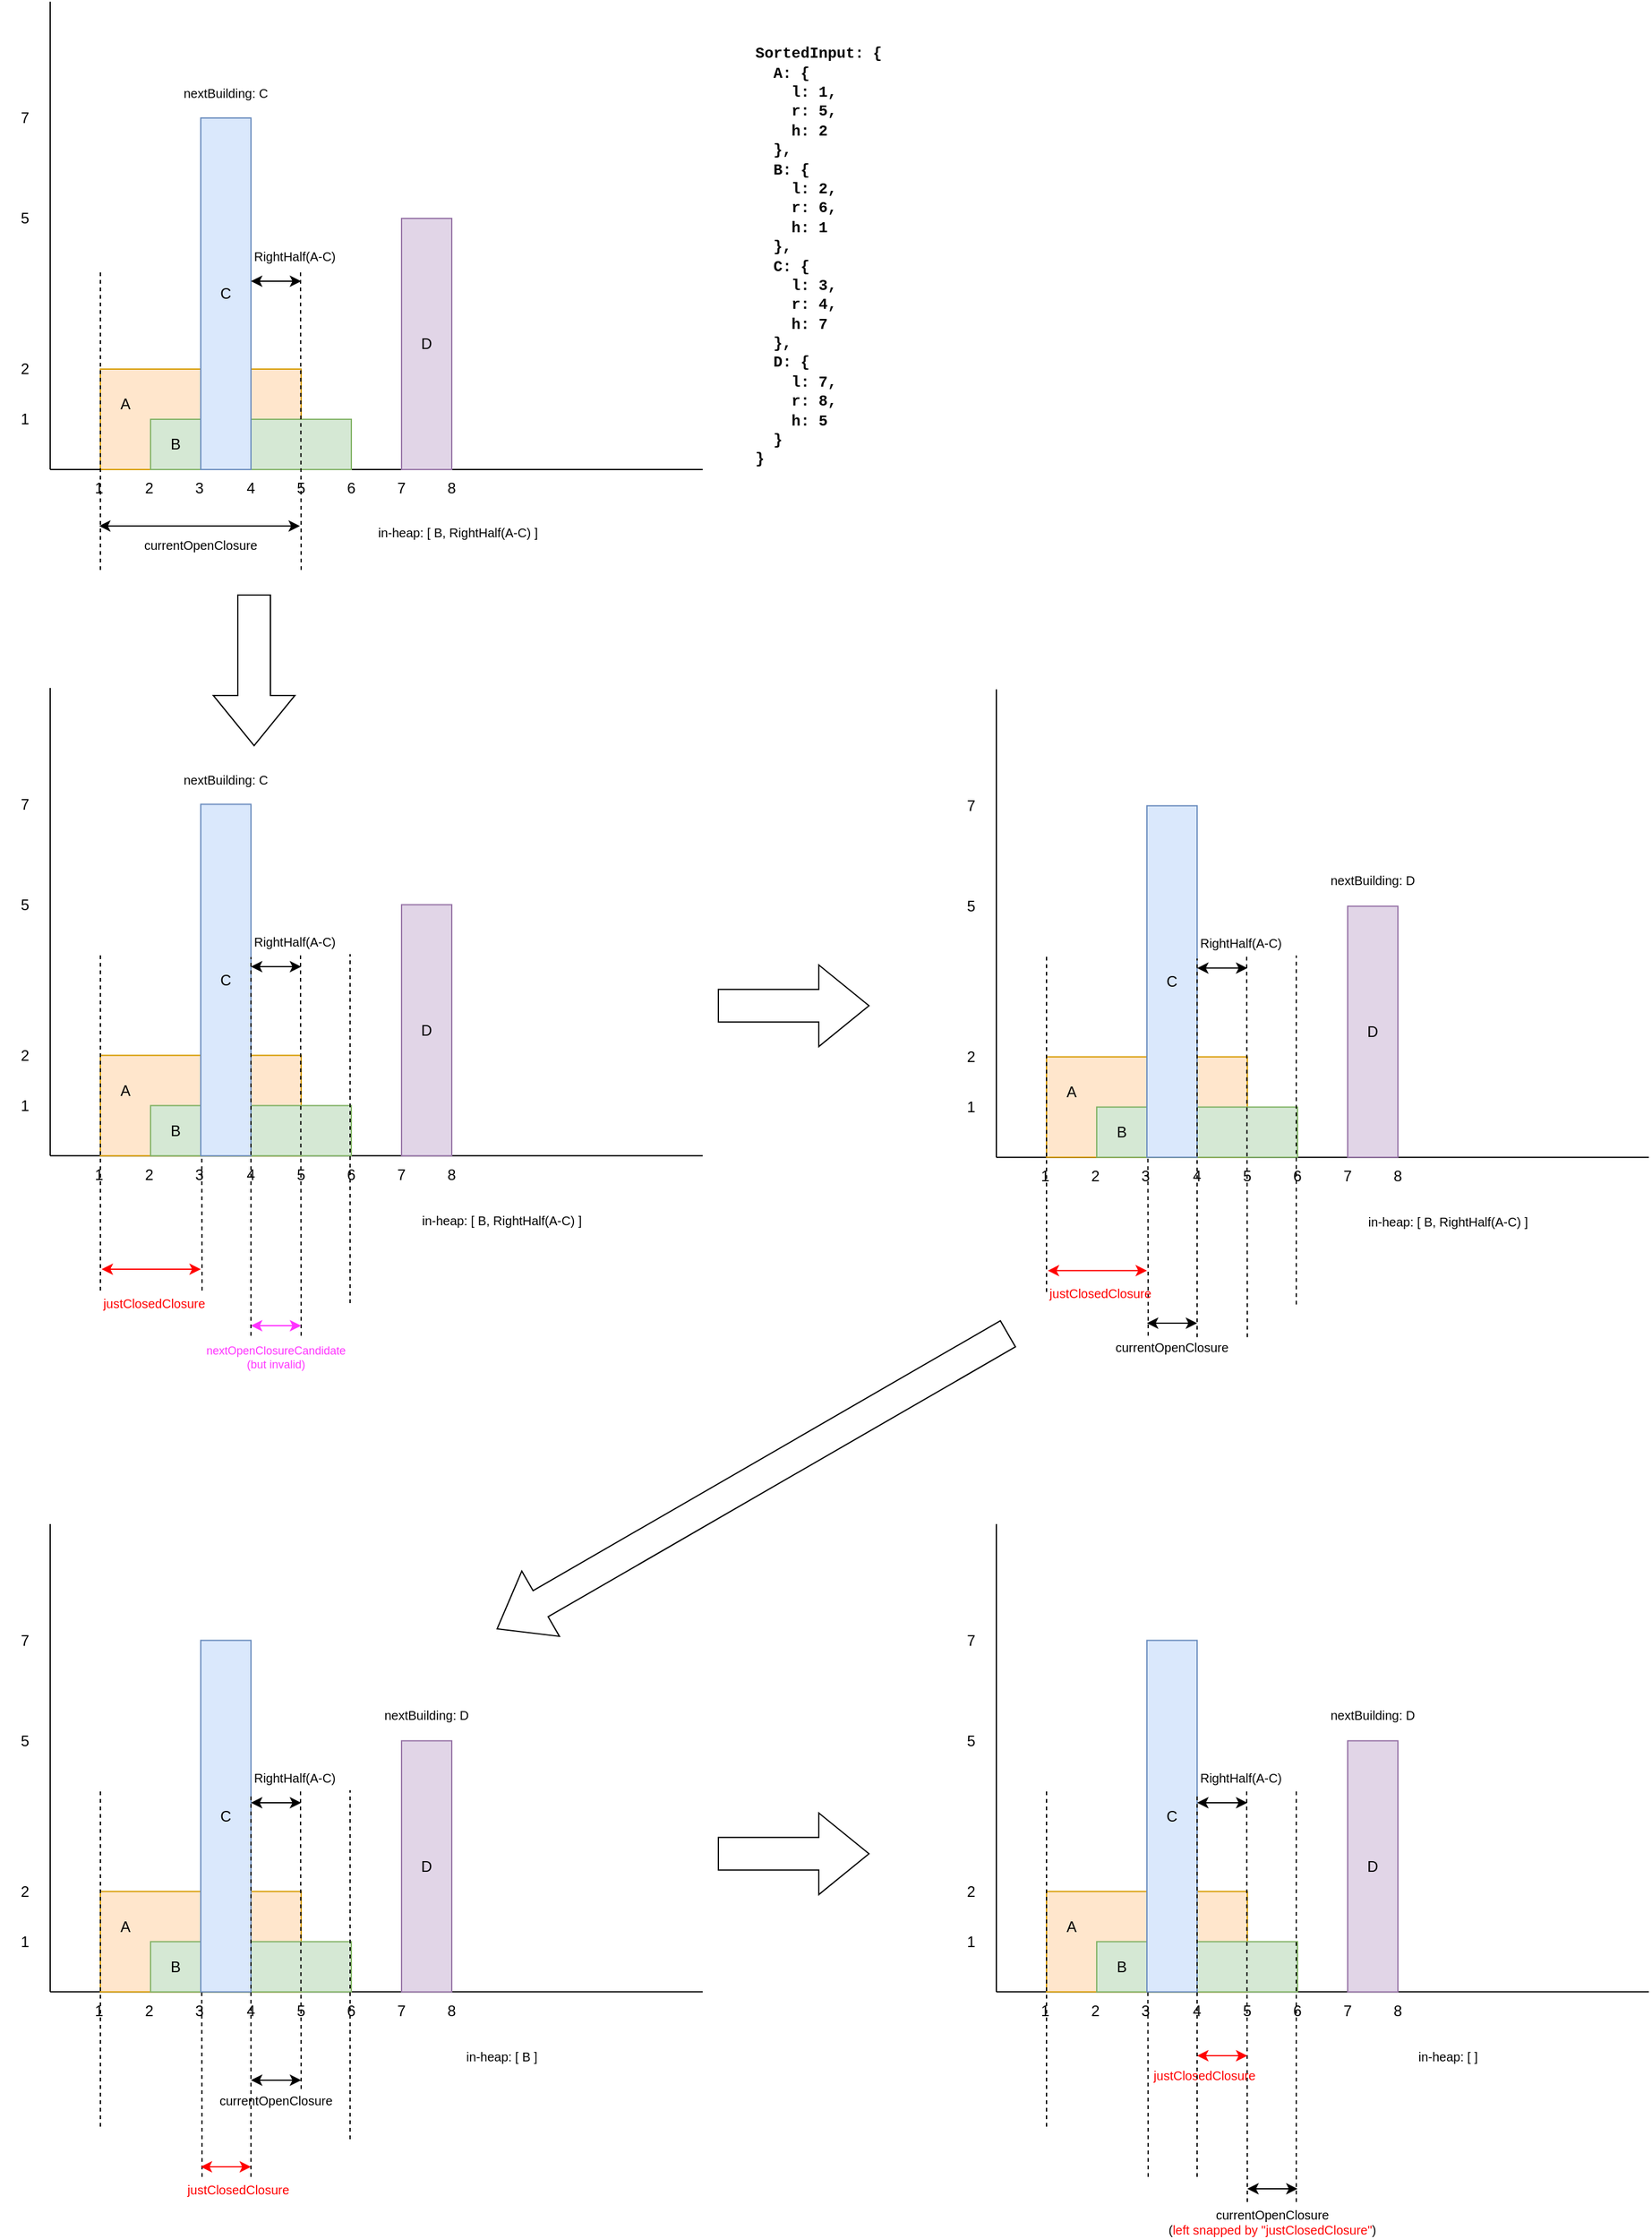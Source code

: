<mxfile version="12.4.2" type="device" pages="1"><diagram id="HxeMkuzWm_3UuA6j0s6W" name="Page-1"><mxGraphModel dx="782" dy="1675" grid="1" gridSize="10" guides="1" tooltips="1" connect="1" arrows="1" fold="1" page="1" pageScale="1" pageWidth="827" pageHeight="1169" math="0" shadow="0"><root><mxCell id="0"/><mxCell id="1" parent="0"/><mxCell id="lubWwQueUb9EpYyNy_FM-1" value="" style="endArrow=none;html=1;" parent="1" edge="1"><mxGeometry width="50" height="50" relative="1" as="geometry"><mxPoint x="120" y="320" as="sourcePoint"/><mxPoint x="640" y="320" as="targetPoint"/></mxGeometry></mxCell><mxCell id="lubWwQueUb9EpYyNy_FM-2" value="" style="endArrow=none;html=1;" parent="1" edge="1"><mxGeometry width="50" height="50" relative="1" as="geometry"><mxPoint x="120" y="320" as="sourcePoint"/><mxPoint x="120" y="-52.667" as="targetPoint"/></mxGeometry></mxCell><mxCell id="lubWwQueUb9EpYyNy_FM-3" value="1" style="text;html=1;strokeColor=none;fillColor=none;align=center;verticalAlign=middle;whiteSpace=wrap;rounded=0;" parent="1" vertex="1"><mxGeometry x="139" y="325" width="40" height="20" as="geometry"/></mxCell><mxCell id="lubWwQueUb9EpYyNy_FM-4" value="4" style="text;html=1;strokeColor=none;fillColor=none;align=center;verticalAlign=middle;whiteSpace=wrap;rounded=0;" parent="1" vertex="1"><mxGeometry x="260" y="325" width="40" height="20" as="geometry"/></mxCell><mxCell id="lubWwQueUb9EpYyNy_FM-5" value="2" style="text;html=1;strokeColor=none;fillColor=none;align=center;verticalAlign=middle;whiteSpace=wrap;rounded=0;" parent="1" vertex="1"><mxGeometry x="80" y="230" width="40" height="20" as="geometry"/></mxCell><mxCell id="lubWwQueUb9EpYyNy_FM-6" value="5" style="text;html=1;strokeColor=none;fillColor=none;align=center;verticalAlign=middle;whiteSpace=wrap;rounded=0;" parent="1" vertex="1"><mxGeometry x="80" y="110" width="40" height="20" as="geometry"/></mxCell><mxCell id="lubWwQueUb9EpYyNy_FM-7" value="7" style="text;html=1;strokeColor=none;fillColor=none;align=center;verticalAlign=middle;whiteSpace=wrap;rounded=0;" parent="1" vertex="1"><mxGeometry x="80" y="30" width="40" height="20" as="geometry"/></mxCell><mxCell id="lubWwQueUb9EpYyNy_FM-10" value="2" style="text;html=1;strokeColor=none;fillColor=none;align=center;verticalAlign=middle;whiteSpace=wrap;rounded=0;" parent="1" vertex="1"><mxGeometry x="179" y="325" width="40" height="20" as="geometry"/></mxCell><mxCell id="lubWwQueUb9EpYyNy_FM-11" value="3" style="text;html=1;strokeColor=none;fillColor=none;align=center;verticalAlign=middle;whiteSpace=wrap;rounded=0;" parent="1" vertex="1"><mxGeometry x="219" y="325" width="40" height="20" as="geometry"/></mxCell><mxCell id="lubWwQueUb9EpYyNy_FM-12" value="5" style="text;html=1;strokeColor=none;fillColor=none;align=center;verticalAlign=middle;whiteSpace=wrap;rounded=0;" parent="1" vertex="1"><mxGeometry x="300" y="325" width="40" height="20" as="geometry"/></mxCell><mxCell id="lubWwQueUb9EpYyNy_FM-13" value="6" style="text;html=1;strokeColor=none;fillColor=none;align=center;verticalAlign=middle;whiteSpace=wrap;rounded=0;" parent="1" vertex="1"><mxGeometry x="340" y="325" width="40" height="20" as="geometry"/></mxCell><mxCell id="lubWwQueUb9EpYyNy_FM-14" value="7" style="text;html=1;strokeColor=none;fillColor=none;align=center;verticalAlign=middle;whiteSpace=wrap;rounded=0;" parent="1" vertex="1"><mxGeometry x="380" y="325" width="40" height="20" as="geometry"/></mxCell><mxCell id="lubWwQueUb9EpYyNy_FM-8" value="A" style="rounded=0;whiteSpace=wrap;html=1;fillColor=#ffe6cc;strokeColor=#d79b00;verticalAlign=top;align=left;spacing=16;" parent="1" vertex="1"><mxGeometry x="160" y="240" width="160" height="80" as="geometry"/></mxCell><mxCell id="lubWwQueUb9EpYyNy_FM-15" value="B" style="rounded=0;whiteSpace=wrap;html=1;fillColor=#d5e8d4;strokeColor=#82b366;align=left;spacing=16;" parent="1" vertex="1"><mxGeometry x="200" y="280" width="160" height="40" as="geometry"/></mxCell><mxCell id="lubWwQueUb9EpYyNy_FM-16" value="1" style="text;html=1;strokeColor=none;fillColor=none;align=center;verticalAlign=middle;whiteSpace=wrap;rounded=0;" parent="1" vertex="1"><mxGeometry x="80" y="270" width="40" height="20" as="geometry"/></mxCell><mxCell id="lubWwQueUb9EpYyNy_FM-17" value="8" style="text;html=1;strokeColor=none;fillColor=none;align=center;verticalAlign=middle;whiteSpace=wrap;rounded=0;" parent="1" vertex="1"><mxGeometry x="420" y="325" width="40" height="20" as="geometry"/></mxCell><mxCell id="lubWwQueUb9EpYyNy_FM-18" value="D" style="rounded=0;whiteSpace=wrap;html=1;fillColor=#e1d5e7;strokeColor=#9673a6;" parent="1" vertex="1"><mxGeometry x="400" y="120" width="40" height="200" as="geometry"/></mxCell><mxCell id="lubWwQueUb9EpYyNy_FM-19" value="&lt;div&gt;&lt;font face=&quot;Courier New&quot;&gt;&lt;b&gt;SortedInput: {&lt;/b&gt;&lt;/font&gt;&lt;/div&gt;&lt;div&gt;&lt;font face=&quot;Courier New&quot;&gt;&lt;b&gt;&amp;nbsp; A: {&lt;/b&gt;&lt;/font&gt;&lt;/div&gt;&lt;div&gt;&lt;font face=&quot;Courier New&quot;&gt;&lt;b&gt;&amp;nbsp; &amp;nbsp; l: 1,&amp;nbsp;&lt;/b&gt;&lt;/font&gt;&lt;/div&gt;&lt;div&gt;&lt;font face=&quot;Courier New&quot;&gt;&lt;b&gt;&amp;nbsp; &amp;nbsp; r: 5,&amp;nbsp;&lt;/b&gt;&lt;/font&gt;&lt;/div&gt;&lt;div&gt;&lt;font face=&quot;Courier New&quot;&gt;&lt;b&gt;&amp;nbsp; &amp;nbsp; h: 2&lt;/b&gt;&lt;/font&gt;&lt;/div&gt;&lt;div&gt;&lt;font face=&quot;Courier New&quot;&gt;&lt;b&gt;&amp;nbsp; },&amp;nbsp;&lt;/b&gt;&lt;/font&gt;&lt;/div&gt;&lt;div&gt;&lt;font face=&quot;Courier New&quot;&gt;&lt;b&gt;&amp;nbsp; B: {&lt;/b&gt;&lt;/font&gt;&lt;/div&gt;&lt;div&gt;&lt;font face=&quot;Courier New&quot;&gt;&lt;b&gt;&amp;nbsp; &amp;nbsp; l: 2,&amp;nbsp;&lt;/b&gt;&lt;/font&gt;&lt;/div&gt;&lt;div&gt;&lt;font face=&quot;Courier New&quot;&gt;&lt;b&gt;&amp;nbsp; &amp;nbsp; r: 6,&amp;nbsp;&lt;/b&gt;&lt;/font&gt;&lt;/div&gt;&lt;div&gt;&lt;font face=&quot;Courier New&quot;&gt;&lt;b&gt;&amp;nbsp; &amp;nbsp; h: 1&lt;/b&gt;&lt;/font&gt;&lt;/div&gt;&lt;div&gt;&lt;font face=&quot;Courier New&quot;&gt;&lt;b&gt;&amp;nbsp; },&amp;nbsp;&lt;/b&gt;&lt;/font&gt;&lt;/div&gt;&lt;div&gt;&lt;font face=&quot;Courier New&quot;&gt;&lt;b&gt;&amp;nbsp; C: {&lt;/b&gt;&lt;/font&gt;&lt;/div&gt;&lt;div&gt;&lt;font face=&quot;Courier New&quot;&gt;&lt;b&gt;&amp;nbsp; &amp;nbsp; l: 3,&amp;nbsp;&lt;/b&gt;&lt;/font&gt;&lt;/div&gt;&lt;div&gt;&lt;font face=&quot;Courier New&quot;&gt;&lt;b&gt;&amp;nbsp; &amp;nbsp; r: 4,&amp;nbsp;&lt;/b&gt;&lt;/font&gt;&lt;/div&gt;&lt;div&gt;&lt;font face=&quot;Courier New&quot;&gt;&lt;b&gt;&amp;nbsp; &amp;nbsp; h: 7&lt;/b&gt;&lt;/font&gt;&lt;/div&gt;&lt;div&gt;&lt;font face=&quot;Courier New&quot;&gt;&lt;b&gt;&amp;nbsp; },&lt;/b&gt;&lt;/font&gt;&lt;/div&gt;&lt;div&gt;&lt;font face=&quot;Courier New&quot;&gt;&lt;b&gt;&amp;nbsp; D: {&lt;/b&gt;&lt;/font&gt;&lt;/div&gt;&lt;div&gt;&lt;font face=&quot;Courier New&quot;&gt;&lt;b&gt;&amp;nbsp; &amp;nbsp; l: 7,&lt;/b&gt;&lt;/font&gt;&lt;/div&gt;&lt;div&gt;&lt;font face=&quot;Courier New&quot;&gt;&lt;b&gt;&amp;nbsp; &amp;nbsp; r: 8,&lt;/b&gt;&lt;/font&gt;&lt;/div&gt;&lt;div&gt;&lt;font face=&quot;Courier New&quot;&gt;&lt;b&gt;&amp;nbsp; &amp;nbsp; h: 5&lt;/b&gt;&lt;/font&gt;&lt;/div&gt;&lt;div&gt;&lt;font face=&quot;Courier New&quot;&gt;&lt;b&gt;&amp;nbsp; }&lt;/b&gt;&lt;/font&gt;&lt;/div&gt;&lt;div&gt;&lt;font face=&quot;Courier New&quot;&gt;&lt;b&gt;}&lt;/b&gt;&lt;/font&gt;&lt;/div&gt;" style="text;html=1;strokeColor=none;fillColor=none;align=left;verticalAlign=middle;whiteSpace=wrap;rounded=0;" parent="1" vertex="1"><mxGeometry x="680" y="140" width="300" height="20" as="geometry"/></mxCell><mxCell id="lubWwQueUb9EpYyNy_FM-20" value="" style="endArrow=none;dashed=1;html=1;" parent="1" edge="1"><mxGeometry width="50" height="50" relative="1" as="geometry"><mxPoint x="160" y="400" as="sourcePoint"/><mxPoint x="160" y="160" as="targetPoint"/></mxGeometry></mxCell><mxCell id="lubWwQueUb9EpYyNy_FM-22" value="" style="endArrow=none;dashed=1;html=1;" parent="1" edge="1"><mxGeometry width="50" height="50" relative="1" as="geometry"><mxPoint x="320" y="400" as="sourcePoint"/><mxPoint x="319.5" y="160" as="targetPoint"/></mxGeometry></mxCell><mxCell id="lubWwQueUb9EpYyNy_FM-25" value="" style="endArrow=classic;startArrow=classic;html=1;" parent="1" edge="1"><mxGeometry width="50" height="50" relative="1" as="geometry"><mxPoint x="159" y="365" as="sourcePoint"/><mxPoint x="319" y="365" as="targetPoint"/></mxGeometry></mxCell><mxCell id="lubWwQueUb9EpYyNy_FM-26" value="currentOpenClosure" style="text;html=1;strokeColor=none;fillColor=none;align=center;verticalAlign=middle;whiteSpace=wrap;rounded=0;fontSize=10;" parent="1" vertex="1"><mxGeometry x="220" y="370" width="40" height="20" as="geometry"/></mxCell><mxCell id="lubWwQueUb9EpYyNy_FM-27" value="in-heap: [ B, RightHalf(A-C) ]" style="text;html=1;strokeColor=none;fillColor=none;align=center;verticalAlign=middle;whiteSpace=wrap;rounded=0;fontSize=10;" parent="1" vertex="1"><mxGeometry x="380" y="360" width="130" height="20" as="geometry"/></mxCell><mxCell id="lubWwQueUb9EpYyNy_FM-29" value="nextBuilding: C" style="text;html=1;strokeColor=none;fillColor=none;align=center;verticalAlign=middle;whiteSpace=wrap;rounded=0;fontSize=10;" parent="1" vertex="1"><mxGeometry x="220" y="10" width="80" height="20" as="geometry"/></mxCell><mxCell id="lubWwQueUb9EpYyNy_FM-60" value="" style="html=1;shadow=0;dashed=0;align=center;verticalAlign=middle;shape=mxgraph.arrows2.arrow;dy=0.6;dx=40;direction=south;notch=0;fontSize=10;" parent="1" vertex="1"><mxGeometry x="250" y="420" width="65" height="120" as="geometry"/></mxCell><mxCell id="lubWwQueUb9EpYyNy_FM-9" value="C" style="rounded=0;whiteSpace=wrap;html=1;fillColor=#dae8fc;strokeColor=#6c8ebf;" parent="1" vertex="1"><mxGeometry x="240" y="40" width="40" height="280" as="geometry"/></mxCell><mxCell id="G-t8yQFJqb7iV4SkO8Fx-1" value="" style="endArrow=none;html=1;" parent="1" edge="1"><mxGeometry width="50" height="50" relative="1" as="geometry"><mxPoint x="120" y="866.67" as="sourcePoint"/><mxPoint x="640" y="866.67" as="targetPoint"/></mxGeometry></mxCell><mxCell id="G-t8yQFJqb7iV4SkO8Fx-2" value="" style="endArrow=none;html=1;" parent="1" edge="1"><mxGeometry width="50" height="50" relative="1" as="geometry"><mxPoint x="120" y="866.67" as="sourcePoint"/><mxPoint x="120" y="494.003" as="targetPoint"/></mxGeometry></mxCell><mxCell id="G-t8yQFJqb7iV4SkO8Fx-3" value="1" style="text;html=1;strokeColor=none;fillColor=none;align=center;verticalAlign=middle;whiteSpace=wrap;rounded=0;" parent="1" vertex="1"><mxGeometry x="139" y="871.67" width="40" height="20" as="geometry"/></mxCell><mxCell id="G-t8yQFJqb7iV4SkO8Fx-4" value="4" style="text;html=1;strokeColor=none;fillColor=none;align=center;verticalAlign=middle;whiteSpace=wrap;rounded=0;" parent="1" vertex="1"><mxGeometry x="260" y="871.67" width="40" height="20" as="geometry"/></mxCell><mxCell id="G-t8yQFJqb7iV4SkO8Fx-5" value="2" style="text;html=1;strokeColor=none;fillColor=none;align=center;verticalAlign=middle;whiteSpace=wrap;rounded=0;" parent="1" vertex="1"><mxGeometry x="80" y="776.67" width="40" height="20" as="geometry"/></mxCell><mxCell id="G-t8yQFJqb7iV4SkO8Fx-6" value="5" style="text;html=1;strokeColor=none;fillColor=none;align=center;verticalAlign=middle;whiteSpace=wrap;rounded=0;" parent="1" vertex="1"><mxGeometry x="80" y="656.67" width="40" height="20" as="geometry"/></mxCell><mxCell id="G-t8yQFJqb7iV4SkO8Fx-7" value="7" style="text;html=1;strokeColor=none;fillColor=none;align=center;verticalAlign=middle;whiteSpace=wrap;rounded=0;" parent="1" vertex="1"><mxGeometry x="80" y="576.67" width="40" height="20" as="geometry"/></mxCell><mxCell id="G-t8yQFJqb7iV4SkO8Fx-8" value="2" style="text;html=1;strokeColor=none;fillColor=none;align=center;verticalAlign=middle;whiteSpace=wrap;rounded=0;" parent="1" vertex="1"><mxGeometry x="179" y="871.67" width="40" height="20" as="geometry"/></mxCell><mxCell id="G-t8yQFJqb7iV4SkO8Fx-9" value="3" style="text;html=1;strokeColor=none;fillColor=none;align=center;verticalAlign=middle;whiteSpace=wrap;rounded=0;" parent="1" vertex="1"><mxGeometry x="219" y="871.67" width="40" height="20" as="geometry"/></mxCell><mxCell id="G-t8yQFJqb7iV4SkO8Fx-10" value="5" style="text;html=1;strokeColor=none;fillColor=none;align=center;verticalAlign=middle;whiteSpace=wrap;rounded=0;" parent="1" vertex="1"><mxGeometry x="300" y="871.67" width="40" height="20" as="geometry"/></mxCell><mxCell id="G-t8yQFJqb7iV4SkO8Fx-11" value="6" style="text;html=1;strokeColor=none;fillColor=none;align=center;verticalAlign=middle;whiteSpace=wrap;rounded=0;" parent="1" vertex="1"><mxGeometry x="340" y="871.67" width="40" height="20" as="geometry"/></mxCell><mxCell id="G-t8yQFJqb7iV4SkO8Fx-12" value="7" style="text;html=1;strokeColor=none;fillColor=none;align=center;verticalAlign=middle;whiteSpace=wrap;rounded=0;" parent="1" vertex="1"><mxGeometry x="380" y="871.67" width="40" height="20" as="geometry"/></mxCell><mxCell id="G-t8yQFJqb7iV4SkO8Fx-13" value="A" style="rounded=0;whiteSpace=wrap;html=1;fillColor=#ffe6cc;strokeColor=#d79b00;verticalAlign=top;align=left;spacing=16;" parent="1" vertex="1"><mxGeometry x="160" y="786.67" width="160" height="80" as="geometry"/></mxCell><mxCell id="G-t8yQFJqb7iV4SkO8Fx-14" value="B" style="rounded=0;whiteSpace=wrap;html=1;fillColor=#d5e8d4;strokeColor=#82b366;align=left;spacing=16;" parent="1" vertex="1"><mxGeometry x="200" y="826.67" width="160" height="40" as="geometry"/></mxCell><mxCell id="G-t8yQFJqb7iV4SkO8Fx-15" value="1" style="text;html=1;strokeColor=none;fillColor=none;align=center;verticalAlign=middle;whiteSpace=wrap;rounded=0;" parent="1" vertex="1"><mxGeometry x="80" y="816.67" width="40" height="20" as="geometry"/></mxCell><mxCell id="G-t8yQFJqb7iV4SkO8Fx-16" value="8" style="text;html=1;strokeColor=none;fillColor=none;align=center;verticalAlign=middle;whiteSpace=wrap;rounded=0;" parent="1" vertex="1"><mxGeometry x="420" y="871.67" width="40" height="20" as="geometry"/></mxCell><mxCell id="G-t8yQFJqb7iV4SkO8Fx-17" value="D" style="rounded=0;whiteSpace=wrap;html=1;fillColor=#e1d5e7;strokeColor=#9673a6;" parent="1" vertex="1"><mxGeometry x="400" y="666.67" width="40" height="200" as="geometry"/></mxCell><mxCell id="G-t8yQFJqb7iV4SkO8Fx-18" value="" style="endArrow=none;dashed=1;html=1;" parent="1" edge="1"><mxGeometry width="50" height="50" relative="1" as="geometry"><mxPoint x="241" y="974" as="sourcePoint"/><mxPoint x="240.5" y="706.0" as="targetPoint"/></mxGeometry></mxCell><mxCell id="G-t8yQFJqb7iV4SkO8Fx-19" value="" style="endArrow=none;dashed=1;html=1;" parent="1" edge="1"><mxGeometry width="50" height="50" relative="1" as="geometry"><mxPoint x="320" y="1010" as="sourcePoint"/><mxPoint x="319.5" y="706.67" as="targetPoint"/></mxGeometry></mxCell><mxCell id="G-t8yQFJqb7iV4SkO8Fx-20" value="" style="endArrow=classic;startArrow=classic;html=1;strokeColor=#FF33FF;" parent="1" edge="1"><mxGeometry width="50" height="50" relative="1" as="geometry"><mxPoint x="280" y="1002" as="sourcePoint"/><mxPoint x="320" y="1002" as="targetPoint"/></mxGeometry></mxCell><mxCell id="G-t8yQFJqb7iV4SkO8Fx-21" value="&lt;font color=&quot;#ff33ff&quot; style=&quot;font-size: 9px;&quot;&gt;nextOpenClosureCandidate&lt;br style=&quot;font-size: 9px;&quot;&gt;(but invalid)&lt;br style=&quot;font-size: 9px;&quot;&gt;&lt;/font&gt;" style="text;html=1;strokeColor=none;fillColor=none;align=center;verticalAlign=middle;whiteSpace=wrap;rounded=0;fontSize=9;" parent="1" vertex="1"><mxGeometry x="280" y="1017.0" width="40" height="20" as="geometry"/></mxCell><mxCell id="G-t8yQFJqb7iV4SkO8Fx-22" value="in-heap: [ B, RightHalf(A-C) ]" style="text;html=1;strokeColor=none;fillColor=none;align=center;verticalAlign=middle;whiteSpace=wrap;rounded=0;fontSize=10;" parent="1" vertex="1"><mxGeometry x="380" y="908" width="200" height="20" as="geometry"/></mxCell><mxCell id="G-t8yQFJqb7iV4SkO8Fx-23" value="nextBuilding: C" style="text;html=1;strokeColor=none;fillColor=none;align=center;verticalAlign=middle;whiteSpace=wrap;rounded=0;fontSize=10;" parent="1" vertex="1"><mxGeometry x="225" y="556.67" width="70" height="20" as="geometry"/></mxCell><mxCell id="G-t8yQFJqb7iV4SkO8Fx-24" value="C" style="rounded=0;whiteSpace=wrap;html=1;fillColor=#dae8fc;strokeColor=#6c8ebf;" parent="1" vertex="1"><mxGeometry x="240" y="586.67" width="40" height="280" as="geometry"/></mxCell><mxCell id="G-t8yQFJqb7iV4SkO8Fx-25" value="" style="endArrow=classic;startArrow=classic;html=1;" parent="1" edge="1"><mxGeometry width="50" height="50" relative="1" as="geometry"><mxPoint x="280" y="170" as="sourcePoint"/><mxPoint x="320" y="170" as="targetPoint"/></mxGeometry></mxCell><mxCell id="G-t8yQFJqb7iV4SkO8Fx-26" value="RightHalf(A-C)" style="text;html=1;strokeColor=none;fillColor=none;align=center;verticalAlign=middle;whiteSpace=wrap;rounded=0;fontSize=10;" parent="1" vertex="1"><mxGeometry x="280" y="140" width="70" height="20" as="geometry"/></mxCell><mxCell id="G-t8yQFJqb7iV4SkO8Fx-27" value="" style="endArrow=classic;startArrow=classic;html=1;" parent="1" edge="1"><mxGeometry width="50" height="50" relative="1" as="geometry"><mxPoint x="280" y="716" as="sourcePoint"/><mxPoint x="320" y="716" as="targetPoint"/></mxGeometry></mxCell><mxCell id="G-t8yQFJqb7iV4SkO8Fx-28" value="RightHalf(A-C)" style="text;html=1;strokeColor=none;fillColor=none;align=center;verticalAlign=middle;whiteSpace=wrap;rounded=0;fontSize=10;" parent="1" vertex="1"><mxGeometry x="280" y="686" width="70" height="20" as="geometry"/></mxCell><mxCell id="G-t8yQFJqb7iV4SkO8Fx-30" value="" style="endArrow=none;dashed=1;html=1;" parent="1" edge="1"><mxGeometry width="50" height="50" relative="1" as="geometry"><mxPoint x="160" y="974" as="sourcePoint"/><mxPoint x="160" y="706" as="targetPoint"/></mxGeometry></mxCell><mxCell id="G-t8yQFJqb7iV4SkO8Fx-31" value="" style="endArrow=classic;startArrow=classic;html=1;strokeColor=#FF0000;" parent="1" edge="1"><mxGeometry width="50" height="50" relative="1" as="geometry"><mxPoint x="161" y="957" as="sourcePoint"/><mxPoint x="240" y="957" as="targetPoint"/></mxGeometry></mxCell><mxCell id="G-t8yQFJqb7iV4SkO8Fx-32" value="&lt;font color=&quot;#ff0000&quot;&gt;justClosedClosure&lt;/font&gt;" style="text;html=1;strokeColor=none;fillColor=none;align=center;verticalAlign=middle;whiteSpace=wrap;rounded=0;fontSize=10;" parent="1" vertex="1"><mxGeometry x="183" y="974.0" width="40" height="20" as="geometry"/></mxCell><mxCell id="G-t8yQFJqb7iV4SkO8Fx-33" value="" style="endArrow=none;dashed=1;html=1;" parent="1" edge="1"><mxGeometry width="50" height="50" relative="1" as="geometry"><mxPoint x="359" y="984" as="sourcePoint"/><mxPoint x="359" y="706.0" as="targetPoint"/></mxGeometry></mxCell><mxCell id="G-t8yQFJqb7iV4SkO8Fx-34" value="" style="endArrow=none;dashed=1;html=1;" parent="1" edge="1"><mxGeometry width="50" height="50" relative="1" as="geometry"><mxPoint x="280" y="1010" as="sourcePoint"/><mxPoint x="280" y="708.34" as="targetPoint"/></mxGeometry></mxCell><mxCell id="fbnIHlILwMz6t47QWO_L-2" value="" style="endArrow=none;html=1;" edge="1" parent="1"><mxGeometry width="50" height="50" relative="1" as="geometry"><mxPoint x="874" y="867.84" as="sourcePoint"/><mxPoint x="1394" y="867.84" as="targetPoint"/></mxGeometry></mxCell><mxCell id="fbnIHlILwMz6t47QWO_L-3" value="" style="endArrow=none;html=1;" edge="1" parent="1"><mxGeometry width="50" height="50" relative="1" as="geometry"><mxPoint x="874" y="867.84" as="sourcePoint"/><mxPoint x="874" y="495.173" as="targetPoint"/></mxGeometry></mxCell><mxCell id="fbnIHlILwMz6t47QWO_L-4" value="1" style="text;html=1;strokeColor=none;fillColor=none;align=center;verticalAlign=middle;whiteSpace=wrap;rounded=0;" vertex="1" parent="1"><mxGeometry x="893" y="872.84" width="40" height="20" as="geometry"/></mxCell><mxCell id="fbnIHlILwMz6t47QWO_L-5" value="4" style="text;html=1;strokeColor=none;fillColor=none;align=center;verticalAlign=middle;whiteSpace=wrap;rounded=0;" vertex="1" parent="1"><mxGeometry x="1014" y="872.84" width="40" height="20" as="geometry"/></mxCell><mxCell id="fbnIHlILwMz6t47QWO_L-6" value="2" style="text;html=1;strokeColor=none;fillColor=none;align=center;verticalAlign=middle;whiteSpace=wrap;rounded=0;" vertex="1" parent="1"><mxGeometry x="834" y="777.84" width="40" height="20" as="geometry"/></mxCell><mxCell id="fbnIHlILwMz6t47QWO_L-7" value="5" style="text;html=1;strokeColor=none;fillColor=none;align=center;verticalAlign=middle;whiteSpace=wrap;rounded=0;" vertex="1" parent="1"><mxGeometry x="834" y="657.84" width="40" height="20" as="geometry"/></mxCell><mxCell id="fbnIHlILwMz6t47QWO_L-8" value="7" style="text;html=1;strokeColor=none;fillColor=none;align=center;verticalAlign=middle;whiteSpace=wrap;rounded=0;" vertex="1" parent="1"><mxGeometry x="834" y="577.84" width="40" height="20" as="geometry"/></mxCell><mxCell id="fbnIHlILwMz6t47QWO_L-9" value="2" style="text;html=1;strokeColor=none;fillColor=none;align=center;verticalAlign=middle;whiteSpace=wrap;rounded=0;" vertex="1" parent="1"><mxGeometry x="933" y="872.84" width="40" height="20" as="geometry"/></mxCell><mxCell id="fbnIHlILwMz6t47QWO_L-10" value="3" style="text;html=1;strokeColor=none;fillColor=none;align=center;verticalAlign=middle;whiteSpace=wrap;rounded=0;" vertex="1" parent="1"><mxGeometry x="973" y="872.84" width="40" height="20" as="geometry"/></mxCell><mxCell id="fbnIHlILwMz6t47QWO_L-11" value="5" style="text;html=1;strokeColor=none;fillColor=none;align=center;verticalAlign=middle;whiteSpace=wrap;rounded=0;" vertex="1" parent="1"><mxGeometry x="1054" y="872.84" width="40" height="20" as="geometry"/></mxCell><mxCell id="fbnIHlILwMz6t47QWO_L-12" value="6" style="text;html=1;strokeColor=none;fillColor=none;align=center;verticalAlign=middle;whiteSpace=wrap;rounded=0;" vertex="1" parent="1"><mxGeometry x="1094" y="872.84" width="40" height="20" as="geometry"/></mxCell><mxCell id="fbnIHlILwMz6t47QWO_L-13" value="7" style="text;html=1;strokeColor=none;fillColor=none;align=center;verticalAlign=middle;whiteSpace=wrap;rounded=0;" vertex="1" parent="1"><mxGeometry x="1134" y="872.84" width="40" height="20" as="geometry"/></mxCell><mxCell id="fbnIHlILwMz6t47QWO_L-14" value="A" style="rounded=0;whiteSpace=wrap;html=1;fillColor=#ffe6cc;strokeColor=#d79b00;verticalAlign=top;align=left;spacing=16;" vertex="1" parent="1"><mxGeometry x="914" y="787.84" width="160" height="80" as="geometry"/></mxCell><mxCell id="fbnIHlILwMz6t47QWO_L-15" value="B" style="rounded=0;whiteSpace=wrap;html=1;fillColor=#d5e8d4;strokeColor=#82b366;align=left;spacing=16;" vertex="1" parent="1"><mxGeometry x="954" y="827.84" width="160" height="40" as="geometry"/></mxCell><mxCell id="fbnIHlILwMz6t47QWO_L-16" value="1" style="text;html=1;strokeColor=none;fillColor=none;align=center;verticalAlign=middle;whiteSpace=wrap;rounded=0;" vertex="1" parent="1"><mxGeometry x="834" y="817.84" width="40" height="20" as="geometry"/></mxCell><mxCell id="fbnIHlILwMz6t47QWO_L-17" value="8" style="text;html=1;strokeColor=none;fillColor=none;align=center;verticalAlign=middle;whiteSpace=wrap;rounded=0;" vertex="1" parent="1"><mxGeometry x="1174" y="872.84" width="40" height="20" as="geometry"/></mxCell><mxCell id="fbnIHlILwMz6t47QWO_L-18" value="D" style="rounded=0;whiteSpace=wrap;html=1;fillColor=#e1d5e7;strokeColor=#9673a6;" vertex="1" parent="1"><mxGeometry x="1154" y="667.84" width="40" height="200" as="geometry"/></mxCell><mxCell id="fbnIHlILwMz6t47QWO_L-19" value="" style="endArrow=none;dashed=1;html=1;" edge="1" parent="1"><mxGeometry width="50" height="50" relative="1" as="geometry"><mxPoint x="995" y="1010" as="sourcePoint"/><mxPoint x="994.5" y="707.17" as="targetPoint"/></mxGeometry></mxCell><mxCell id="fbnIHlILwMz6t47QWO_L-20" value="" style="endArrow=none;dashed=1;html=1;" edge="1" parent="1"><mxGeometry width="50" height="50" relative="1" as="geometry"><mxPoint x="1074" y="1011.17" as="sourcePoint"/><mxPoint x="1073.5" y="707.84" as="targetPoint"/></mxGeometry></mxCell><mxCell id="fbnIHlILwMz6t47QWO_L-23" value="in-heap: [ B, RightHalf(A-C) ]" style="text;html=1;strokeColor=none;fillColor=none;align=center;verticalAlign=middle;whiteSpace=wrap;rounded=0;fontSize=10;" vertex="1" parent="1"><mxGeometry x="1134" y="909.17" width="200" height="20" as="geometry"/></mxCell><mxCell id="fbnIHlILwMz6t47QWO_L-25" value="C" style="rounded=0;whiteSpace=wrap;html=1;fillColor=#dae8fc;strokeColor=#6c8ebf;" vertex="1" parent="1"><mxGeometry x="994" y="587.84" width="40" height="280" as="geometry"/></mxCell><mxCell id="fbnIHlILwMz6t47QWO_L-26" value="" style="endArrow=classic;startArrow=classic;html=1;" edge="1" parent="1"><mxGeometry width="50" height="50" relative="1" as="geometry"><mxPoint x="1034" y="717.17" as="sourcePoint"/><mxPoint x="1074" y="717.17" as="targetPoint"/></mxGeometry></mxCell><mxCell id="fbnIHlILwMz6t47QWO_L-27" value="RightHalf(A-C)" style="text;html=1;strokeColor=none;fillColor=none;align=center;verticalAlign=middle;whiteSpace=wrap;rounded=0;fontSize=10;" vertex="1" parent="1"><mxGeometry x="1034" y="687.17" width="70" height="20" as="geometry"/></mxCell><mxCell id="fbnIHlILwMz6t47QWO_L-28" value="" style="endArrow=none;dashed=1;html=1;" edge="1" parent="1"><mxGeometry width="50" height="50" relative="1" as="geometry"><mxPoint x="914" y="975.17" as="sourcePoint"/><mxPoint x="914" y="707.17" as="targetPoint"/></mxGeometry></mxCell><mxCell id="fbnIHlILwMz6t47QWO_L-29" value="" style="endArrow=classic;startArrow=classic;html=1;strokeColor=#FF0000;" edge="1" parent="1"><mxGeometry width="50" height="50" relative="1" as="geometry"><mxPoint x="915" y="958.17" as="sourcePoint"/><mxPoint x="994" y="958.17" as="targetPoint"/></mxGeometry></mxCell><mxCell id="fbnIHlILwMz6t47QWO_L-30" value="&lt;font color=&quot;#ff0000&quot;&gt;justClosedClosure&lt;/font&gt;" style="text;html=1;strokeColor=none;fillColor=none;align=center;verticalAlign=middle;whiteSpace=wrap;rounded=0;fontSize=10;" vertex="1" parent="1"><mxGeometry x="937" y="966.17" width="40" height="20" as="geometry"/></mxCell><mxCell id="fbnIHlILwMz6t47QWO_L-31" value="" style="endArrow=none;dashed=1;html=1;" edge="1" parent="1"><mxGeometry width="50" height="50" relative="1" as="geometry"><mxPoint x="1113" y="985.17" as="sourcePoint"/><mxPoint x="1113" y="707.17" as="targetPoint"/></mxGeometry></mxCell><mxCell id="fbnIHlILwMz6t47QWO_L-32" value="" style="endArrow=none;dashed=1;html=1;" edge="1" parent="1"><mxGeometry width="50" height="50" relative="1" as="geometry"><mxPoint x="1034" y="1011.17" as="sourcePoint"/><mxPoint x="1034" y="709.51" as="targetPoint"/></mxGeometry></mxCell><mxCell id="fbnIHlILwMz6t47QWO_L-33" value="" style="html=1;shadow=0;dashed=0;align=center;verticalAlign=middle;shape=mxgraph.arrows2.arrow;dy=0.6;dx=40;direction=south;notch=0;fontSize=10;rotation=-90;" vertex="1" parent="1"><mxGeometry x="680" y="687.17" width="65" height="120" as="geometry"/></mxCell><mxCell id="fbnIHlILwMz6t47QWO_L-34" value="nextBuilding: D" style="text;html=1;strokeColor=none;fillColor=none;align=center;verticalAlign=middle;whiteSpace=wrap;rounded=0;fontSize=10;" vertex="1" parent="1"><mxGeometry x="1139" y="636.67" width="70" height="20" as="geometry"/></mxCell><mxCell id="fbnIHlILwMz6t47QWO_L-35" value="" style="endArrow=classic;startArrow=classic;html=1;" edge="1" parent="1"><mxGeometry width="50" height="50" relative="1" as="geometry"><mxPoint x="994" y="1000" as="sourcePoint"/><mxPoint x="1034" y="1000" as="targetPoint"/></mxGeometry></mxCell><mxCell id="fbnIHlILwMz6t47QWO_L-36" value="currentOpenClosure" style="text;html=1;strokeColor=none;fillColor=none;align=center;verticalAlign=middle;whiteSpace=wrap;rounded=0;fontSize=10;" vertex="1" parent="1"><mxGeometry x="994" y="1009" width="40" height="20" as="geometry"/></mxCell><mxCell id="fbnIHlILwMz6t47QWO_L-39" value="" style="endArrow=none;html=1;" edge="1" parent="1"><mxGeometry width="50" height="50" relative="1" as="geometry"><mxPoint x="120" y="1532.67" as="sourcePoint"/><mxPoint x="640" y="1532.67" as="targetPoint"/></mxGeometry></mxCell><mxCell id="fbnIHlILwMz6t47QWO_L-40" value="" style="endArrow=none;html=1;" edge="1" parent="1"><mxGeometry width="50" height="50" relative="1" as="geometry"><mxPoint x="120" y="1532.67" as="sourcePoint"/><mxPoint x="120" y="1160.003" as="targetPoint"/></mxGeometry></mxCell><mxCell id="fbnIHlILwMz6t47QWO_L-41" value="1" style="text;html=1;strokeColor=none;fillColor=none;align=center;verticalAlign=middle;whiteSpace=wrap;rounded=0;" vertex="1" parent="1"><mxGeometry x="139" y="1537.67" width="40" height="20" as="geometry"/></mxCell><mxCell id="fbnIHlILwMz6t47QWO_L-42" value="4" style="text;html=1;strokeColor=none;fillColor=none;align=center;verticalAlign=middle;whiteSpace=wrap;rounded=0;" vertex="1" parent="1"><mxGeometry x="260" y="1537.67" width="40" height="20" as="geometry"/></mxCell><mxCell id="fbnIHlILwMz6t47QWO_L-43" value="2" style="text;html=1;strokeColor=none;fillColor=none;align=center;verticalAlign=middle;whiteSpace=wrap;rounded=0;" vertex="1" parent="1"><mxGeometry x="80" y="1442.67" width="40" height="20" as="geometry"/></mxCell><mxCell id="fbnIHlILwMz6t47QWO_L-44" value="5" style="text;html=1;strokeColor=none;fillColor=none;align=center;verticalAlign=middle;whiteSpace=wrap;rounded=0;" vertex="1" parent="1"><mxGeometry x="80" y="1322.67" width="40" height="20" as="geometry"/></mxCell><mxCell id="fbnIHlILwMz6t47QWO_L-45" value="7" style="text;html=1;strokeColor=none;fillColor=none;align=center;verticalAlign=middle;whiteSpace=wrap;rounded=0;" vertex="1" parent="1"><mxGeometry x="80" y="1242.67" width="40" height="20" as="geometry"/></mxCell><mxCell id="fbnIHlILwMz6t47QWO_L-46" value="2" style="text;html=1;strokeColor=none;fillColor=none;align=center;verticalAlign=middle;whiteSpace=wrap;rounded=0;" vertex="1" parent="1"><mxGeometry x="179" y="1537.67" width="40" height="20" as="geometry"/></mxCell><mxCell id="fbnIHlILwMz6t47QWO_L-47" value="3" style="text;html=1;strokeColor=none;fillColor=none;align=center;verticalAlign=middle;whiteSpace=wrap;rounded=0;" vertex="1" parent="1"><mxGeometry x="219" y="1537.67" width="40" height="20" as="geometry"/></mxCell><mxCell id="fbnIHlILwMz6t47QWO_L-48" value="5" style="text;html=1;strokeColor=none;fillColor=none;align=center;verticalAlign=middle;whiteSpace=wrap;rounded=0;" vertex="1" parent="1"><mxGeometry x="300" y="1537.67" width="40" height="20" as="geometry"/></mxCell><mxCell id="fbnIHlILwMz6t47QWO_L-49" value="6" style="text;html=1;strokeColor=none;fillColor=none;align=center;verticalAlign=middle;whiteSpace=wrap;rounded=0;" vertex="1" parent="1"><mxGeometry x="340" y="1537.67" width="40" height="20" as="geometry"/></mxCell><mxCell id="fbnIHlILwMz6t47QWO_L-50" value="7" style="text;html=1;strokeColor=none;fillColor=none;align=center;verticalAlign=middle;whiteSpace=wrap;rounded=0;" vertex="1" parent="1"><mxGeometry x="380" y="1537.67" width="40" height="20" as="geometry"/></mxCell><mxCell id="fbnIHlILwMz6t47QWO_L-51" value="A" style="rounded=0;whiteSpace=wrap;html=1;fillColor=#ffe6cc;strokeColor=#d79b00;verticalAlign=top;align=left;spacing=16;" vertex="1" parent="1"><mxGeometry x="160" y="1452.67" width="160" height="80" as="geometry"/></mxCell><mxCell id="fbnIHlILwMz6t47QWO_L-52" value="B" style="rounded=0;whiteSpace=wrap;html=1;fillColor=#d5e8d4;strokeColor=#82b366;align=left;spacing=16;" vertex="1" parent="1"><mxGeometry x="200" y="1492.67" width="160" height="40" as="geometry"/></mxCell><mxCell id="fbnIHlILwMz6t47QWO_L-53" value="1" style="text;html=1;strokeColor=none;fillColor=none;align=center;verticalAlign=middle;whiteSpace=wrap;rounded=0;" vertex="1" parent="1"><mxGeometry x="80" y="1482.67" width="40" height="20" as="geometry"/></mxCell><mxCell id="fbnIHlILwMz6t47QWO_L-54" value="8" style="text;html=1;strokeColor=none;fillColor=none;align=center;verticalAlign=middle;whiteSpace=wrap;rounded=0;" vertex="1" parent="1"><mxGeometry x="420" y="1537.67" width="40" height="20" as="geometry"/></mxCell><mxCell id="fbnIHlILwMz6t47QWO_L-55" value="D" style="rounded=0;whiteSpace=wrap;html=1;fillColor=#e1d5e7;strokeColor=#9673a6;" vertex="1" parent="1"><mxGeometry x="400" y="1332.67" width="40" height="200" as="geometry"/></mxCell><mxCell id="fbnIHlILwMz6t47QWO_L-56" value="" style="endArrow=none;dashed=1;html=1;" edge="1" parent="1"><mxGeometry width="50" height="50" relative="1" as="geometry"><mxPoint x="241" y="1680" as="sourcePoint"/><mxPoint x="240.5" y="1372" as="targetPoint"/></mxGeometry></mxCell><mxCell id="fbnIHlILwMz6t47QWO_L-57" value="" style="endArrow=none;dashed=1;html=1;" edge="1" parent="1"><mxGeometry width="50" height="50" relative="1" as="geometry"><mxPoint x="320" y="1610" as="sourcePoint"/><mxPoint x="319.5" y="1372.67" as="targetPoint"/></mxGeometry></mxCell><mxCell id="fbnIHlILwMz6t47QWO_L-58" value="in-heap: [ B ]" style="text;html=1;strokeColor=none;fillColor=none;align=center;verticalAlign=middle;whiteSpace=wrap;rounded=0;fontSize=10;" vertex="1" parent="1"><mxGeometry x="380" y="1574" width="200" height="20" as="geometry"/></mxCell><mxCell id="fbnIHlILwMz6t47QWO_L-59" value="C" style="rounded=0;whiteSpace=wrap;html=1;fillColor=#dae8fc;strokeColor=#6c8ebf;" vertex="1" parent="1"><mxGeometry x="240" y="1252.67" width="40" height="280" as="geometry"/></mxCell><mxCell id="fbnIHlILwMz6t47QWO_L-60" value="" style="endArrow=classic;startArrow=classic;html=1;" edge="1" parent="1"><mxGeometry width="50" height="50" relative="1" as="geometry"><mxPoint x="280" y="1382" as="sourcePoint"/><mxPoint x="320" y="1382" as="targetPoint"/></mxGeometry></mxCell><mxCell id="fbnIHlILwMz6t47QWO_L-61" value="RightHalf(A-C)" style="text;html=1;strokeColor=none;fillColor=none;align=center;verticalAlign=middle;whiteSpace=wrap;rounded=0;fontSize=10;" vertex="1" parent="1"><mxGeometry x="280" y="1352" width="70" height="20" as="geometry"/></mxCell><mxCell id="fbnIHlILwMz6t47QWO_L-62" value="" style="endArrow=none;dashed=1;html=1;" edge="1" parent="1"><mxGeometry width="50" height="50" relative="1" as="geometry"><mxPoint x="160" y="1640" as="sourcePoint"/><mxPoint x="160" y="1372" as="targetPoint"/></mxGeometry></mxCell><mxCell id="fbnIHlILwMz6t47QWO_L-63" value="" style="endArrow=classic;startArrow=classic;html=1;strokeColor=#FF0000;" edge="1" parent="1"><mxGeometry width="50" height="50" relative="1" as="geometry"><mxPoint x="240" y="1672" as="sourcePoint"/><mxPoint x="280" y="1672" as="targetPoint"/></mxGeometry></mxCell><mxCell id="fbnIHlILwMz6t47QWO_L-64" value="&lt;font color=&quot;#ff0000&quot;&gt;justClosedClosure&lt;/font&gt;" style="text;html=1;strokeColor=none;fillColor=none;align=center;verticalAlign=middle;whiteSpace=wrap;rounded=0;fontSize=10;" vertex="1" parent="1"><mxGeometry x="250" y="1680" width="40" height="20" as="geometry"/></mxCell><mxCell id="fbnIHlILwMz6t47QWO_L-65" value="" style="endArrow=none;dashed=1;html=1;" edge="1" parent="1"><mxGeometry width="50" height="50" relative="1" as="geometry"><mxPoint x="359" y="1650" as="sourcePoint"/><mxPoint x="359" y="1372" as="targetPoint"/></mxGeometry></mxCell><mxCell id="fbnIHlILwMz6t47QWO_L-66" value="" style="endArrow=none;dashed=1;html=1;" edge="1" parent="1"><mxGeometry width="50" height="50" relative="1" as="geometry"><mxPoint x="280" y="1680" as="sourcePoint"/><mxPoint x="280" y="1374.34" as="targetPoint"/></mxGeometry></mxCell><mxCell id="fbnIHlILwMz6t47QWO_L-67" value="nextBuilding: D" style="text;html=1;strokeColor=none;fillColor=none;align=center;verticalAlign=middle;whiteSpace=wrap;rounded=0;fontSize=10;" vertex="1" parent="1"><mxGeometry x="385" y="1301.5" width="70" height="20" as="geometry"/></mxCell><mxCell id="fbnIHlILwMz6t47QWO_L-68" value="" style="endArrow=classic;startArrow=classic;html=1;" edge="1" parent="1"><mxGeometry width="50" height="50" relative="1" as="geometry"><mxPoint x="280" y="1603" as="sourcePoint"/><mxPoint x="320" y="1603" as="targetPoint"/></mxGeometry></mxCell><mxCell id="fbnIHlILwMz6t47QWO_L-69" value="currentOpenClosure" style="text;html=1;strokeColor=none;fillColor=none;align=center;verticalAlign=middle;whiteSpace=wrap;rounded=0;fontSize=10;" vertex="1" parent="1"><mxGeometry x="280" y="1609" width="40" height="20" as="geometry"/></mxCell><mxCell id="fbnIHlILwMz6t47QWO_L-70" value="" style="html=1;shadow=0;dashed=0;align=center;verticalAlign=middle;shape=mxgraph.arrows2.arrow;dy=0.6;dx=40;direction=south;notch=0;fontSize=10;rotation=60;" vertex="1" parent="1"><mxGeometry x="649.7" y="890.96" width="60" height="470" as="geometry"/></mxCell><mxCell id="fbnIHlILwMz6t47QWO_L-71" value="" style="html=1;shadow=0;dashed=0;align=center;verticalAlign=middle;shape=mxgraph.arrows2.arrow;dy=0.6;dx=40;direction=south;notch=0;fontSize=10;rotation=-90;" vertex="1" parent="1"><mxGeometry x="680" y="1362.67" width="65" height="120" as="geometry"/></mxCell><mxCell id="fbnIHlILwMz6t47QWO_L-72" value="" style="endArrow=none;html=1;" edge="1" parent="1"><mxGeometry width="50" height="50" relative="1" as="geometry"><mxPoint x="874" y="1532.67" as="sourcePoint"/><mxPoint x="1394" y="1532.67" as="targetPoint"/></mxGeometry></mxCell><mxCell id="fbnIHlILwMz6t47QWO_L-73" value="" style="endArrow=none;html=1;" edge="1" parent="1"><mxGeometry width="50" height="50" relative="1" as="geometry"><mxPoint x="874" y="1532.67" as="sourcePoint"/><mxPoint x="874" y="1160.003" as="targetPoint"/></mxGeometry></mxCell><mxCell id="fbnIHlILwMz6t47QWO_L-74" value="1" style="text;html=1;strokeColor=none;fillColor=none;align=center;verticalAlign=middle;whiteSpace=wrap;rounded=0;" vertex="1" parent="1"><mxGeometry x="893" y="1537.67" width="40" height="20" as="geometry"/></mxCell><mxCell id="fbnIHlILwMz6t47QWO_L-75" value="4" style="text;html=1;strokeColor=none;fillColor=none;align=center;verticalAlign=middle;whiteSpace=wrap;rounded=0;" vertex="1" parent="1"><mxGeometry x="1014" y="1537.67" width="40" height="20" as="geometry"/></mxCell><mxCell id="fbnIHlILwMz6t47QWO_L-76" value="2" style="text;html=1;strokeColor=none;fillColor=none;align=center;verticalAlign=middle;whiteSpace=wrap;rounded=0;" vertex="1" parent="1"><mxGeometry x="834" y="1442.67" width="40" height="20" as="geometry"/></mxCell><mxCell id="fbnIHlILwMz6t47QWO_L-77" value="5" style="text;html=1;strokeColor=none;fillColor=none;align=center;verticalAlign=middle;whiteSpace=wrap;rounded=0;" vertex="1" parent="1"><mxGeometry x="834" y="1322.67" width="40" height="20" as="geometry"/></mxCell><mxCell id="fbnIHlILwMz6t47QWO_L-78" value="7" style="text;html=1;strokeColor=none;fillColor=none;align=center;verticalAlign=middle;whiteSpace=wrap;rounded=0;" vertex="1" parent="1"><mxGeometry x="834" y="1242.67" width="40" height="20" as="geometry"/></mxCell><mxCell id="fbnIHlILwMz6t47QWO_L-79" value="2" style="text;html=1;strokeColor=none;fillColor=none;align=center;verticalAlign=middle;whiteSpace=wrap;rounded=0;" vertex="1" parent="1"><mxGeometry x="933" y="1537.67" width="40" height="20" as="geometry"/></mxCell><mxCell id="fbnIHlILwMz6t47QWO_L-80" value="3" style="text;html=1;strokeColor=none;fillColor=none;align=center;verticalAlign=middle;whiteSpace=wrap;rounded=0;" vertex="1" parent="1"><mxGeometry x="973" y="1537.67" width="40" height="20" as="geometry"/></mxCell><mxCell id="fbnIHlILwMz6t47QWO_L-81" value="5" style="text;html=1;strokeColor=none;fillColor=none;align=center;verticalAlign=middle;whiteSpace=wrap;rounded=0;" vertex="1" parent="1"><mxGeometry x="1054" y="1537.67" width="40" height="20" as="geometry"/></mxCell><mxCell id="fbnIHlILwMz6t47QWO_L-82" value="6" style="text;html=1;strokeColor=none;fillColor=none;align=center;verticalAlign=middle;whiteSpace=wrap;rounded=0;" vertex="1" parent="1"><mxGeometry x="1094" y="1537.67" width="40" height="20" as="geometry"/></mxCell><mxCell id="fbnIHlILwMz6t47QWO_L-83" value="7" style="text;html=1;strokeColor=none;fillColor=none;align=center;verticalAlign=middle;whiteSpace=wrap;rounded=0;" vertex="1" parent="1"><mxGeometry x="1134" y="1537.67" width="40" height="20" as="geometry"/></mxCell><mxCell id="fbnIHlILwMz6t47QWO_L-84" value="A" style="rounded=0;whiteSpace=wrap;html=1;fillColor=#ffe6cc;strokeColor=#d79b00;verticalAlign=top;align=left;spacing=16;" vertex="1" parent="1"><mxGeometry x="914" y="1452.67" width="160" height="80" as="geometry"/></mxCell><mxCell id="fbnIHlILwMz6t47QWO_L-85" value="B" style="rounded=0;whiteSpace=wrap;html=1;fillColor=#d5e8d4;strokeColor=#82b366;align=left;spacing=16;" vertex="1" parent="1"><mxGeometry x="954" y="1492.67" width="160" height="40" as="geometry"/></mxCell><mxCell id="fbnIHlILwMz6t47QWO_L-86" value="1" style="text;html=1;strokeColor=none;fillColor=none;align=center;verticalAlign=middle;whiteSpace=wrap;rounded=0;" vertex="1" parent="1"><mxGeometry x="834" y="1482.67" width="40" height="20" as="geometry"/></mxCell><mxCell id="fbnIHlILwMz6t47QWO_L-87" value="8" style="text;html=1;strokeColor=none;fillColor=none;align=center;verticalAlign=middle;whiteSpace=wrap;rounded=0;" vertex="1" parent="1"><mxGeometry x="1174" y="1537.67" width="40" height="20" as="geometry"/></mxCell><mxCell id="fbnIHlILwMz6t47QWO_L-88" value="D" style="rounded=0;whiteSpace=wrap;html=1;fillColor=#e1d5e7;strokeColor=#9673a6;" vertex="1" parent="1"><mxGeometry x="1154" y="1332.67" width="40" height="200" as="geometry"/></mxCell><mxCell id="fbnIHlILwMz6t47QWO_L-89" value="" style="endArrow=none;dashed=1;html=1;" edge="1" parent="1"><mxGeometry width="50" height="50" relative="1" as="geometry"><mxPoint x="995" y="1680" as="sourcePoint"/><mxPoint x="994.5" y="1372" as="targetPoint"/></mxGeometry></mxCell><mxCell id="fbnIHlILwMz6t47QWO_L-90" value="" style="endArrow=none;dashed=1;html=1;" edge="1" parent="1"><mxGeometry width="50" height="50" relative="1" as="geometry"><mxPoint x="1074" y="1700" as="sourcePoint"/><mxPoint x="1073.5" y="1372.67" as="targetPoint"/></mxGeometry></mxCell><mxCell id="fbnIHlILwMz6t47QWO_L-91" value="in-heap: [ ]" style="text;html=1;strokeColor=none;fillColor=none;align=center;verticalAlign=middle;whiteSpace=wrap;rounded=0;fontSize=10;" vertex="1" parent="1"><mxGeometry x="1134" y="1574" width="200" height="20" as="geometry"/></mxCell><mxCell id="fbnIHlILwMz6t47QWO_L-92" value="C" style="rounded=0;whiteSpace=wrap;html=1;fillColor=#dae8fc;strokeColor=#6c8ebf;" vertex="1" parent="1"><mxGeometry x="994" y="1252.67" width="40" height="280" as="geometry"/></mxCell><mxCell id="fbnIHlILwMz6t47QWO_L-93" value="" style="endArrow=classic;startArrow=classic;html=1;" edge="1" parent="1"><mxGeometry width="50" height="50" relative="1" as="geometry"><mxPoint x="1034" y="1382" as="sourcePoint"/><mxPoint x="1074" y="1382" as="targetPoint"/></mxGeometry></mxCell><mxCell id="fbnIHlILwMz6t47QWO_L-94" value="RightHalf(A-C)" style="text;html=1;strokeColor=none;fillColor=none;align=center;verticalAlign=middle;whiteSpace=wrap;rounded=0;fontSize=10;" vertex="1" parent="1"><mxGeometry x="1034" y="1352" width="70" height="20" as="geometry"/></mxCell><mxCell id="fbnIHlILwMz6t47QWO_L-95" value="" style="endArrow=none;dashed=1;html=1;" edge="1" parent="1"><mxGeometry width="50" height="50" relative="1" as="geometry"><mxPoint x="914" y="1640" as="sourcePoint"/><mxPoint x="914" y="1372" as="targetPoint"/></mxGeometry></mxCell><mxCell id="fbnIHlILwMz6t47QWO_L-96" value="" style="endArrow=classic;startArrow=classic;html=1;strokeColor=#FF0000;" edge="1" parent="1"><mxGeometry width="50" height="50" relative="1" as="geometry"><mxPoint x="1034" y="1583.5" as="sourcePoint"/><mxPoint x="1074" y="1583.5" as="targetPoint"/></mxGeometry></mxCell><mxCell id="fbnIHlILwMz6t47QWO_L-97" value="&lt;font color=&quot;#ff0000&quot;&gt;justClosedClosure&lt;/font&gt;" style="text;html=1;strokeColor=none;fillColor=none;align=center;verticalAlign=middle;whiteSpace=wrap;rounded=0;fontSize=10;" vertex="1" parent="1"><mxGeometry x="1020" y="1589" width="40" height="20" as="geometry"/></mxCell><mxCell id="fbnIHlILwMz6t47QWO_L-98" value="" style="endArrow=none;dashed=1;html=1;" edge="1" parent="1"><mxGeometry width="50" height="50" relative="1" as="geometry"><mxPoint x="1113" y="1700" as="sourcePoint"/><mxPoint x="1113" y="1372" as="targetPoint"/></mxGeometry></mxCell><mxCell id="fbnIHlILwMz6t47QWO_L-99" value="" style="endArrow=none;dashed=1;html=1;" edge="1" parent="1"><mxGeometry width="50" height="50" relative="1" as="geometry"><mxPoint x="1034" y="1680" as="sourcePoint"/><mxPoint x="1034" y="1374.34" as="targetPoint"/></mxGeometry></mxCell><mxCell id="fbnIHlILwMz6t47QWO_L-100" value="nextBuilding: D" style="text;html=1;strokeColor=none;fillColor=none;align=center;verticalAlign=middle;whiteSpace=wrap;rounded=0;fontSize=10;" vertex="1" parent="1"><mxGeometry x="1139" y="1301.5" width="70" height="20" as="geometry"/></mxCell><mxCell id="fbnIHlILwMz6t47QWO_L-101" value="" style="endArrow=classic;startArrow=classic;html=1;" edge="1" parent="1"><mxGeometry width="50" height="50" relative="1" as="geometry"><mxPoint x="1074" y="1689.5" as="sourcePoint"/><mxPoint x="1114" y="1689.5" as="targetPoint"/></mxGeometry></mxCell><mxCell id="fbnIHlILwMz6t47QWO_L-102" value="currentOpenClosure&lt;br&gt;(&lt;font color=&quot;#ff0000&quot;&gt;left snapped by &quot;justClosedClosure&quot;&lt;/font&gt;)" style="text;html=1;strokeColor=none;fillColor=none;align=center;verticalAlign=middle;whiteSpace=wrap;rounded=0;fontSize=10;" vertex="1" parent="1"><mxGeometry x="1004" y="1706" width="180" height="20" as="geometry"/></mxCell></root></mxGraphModel></diagram></mxfile>